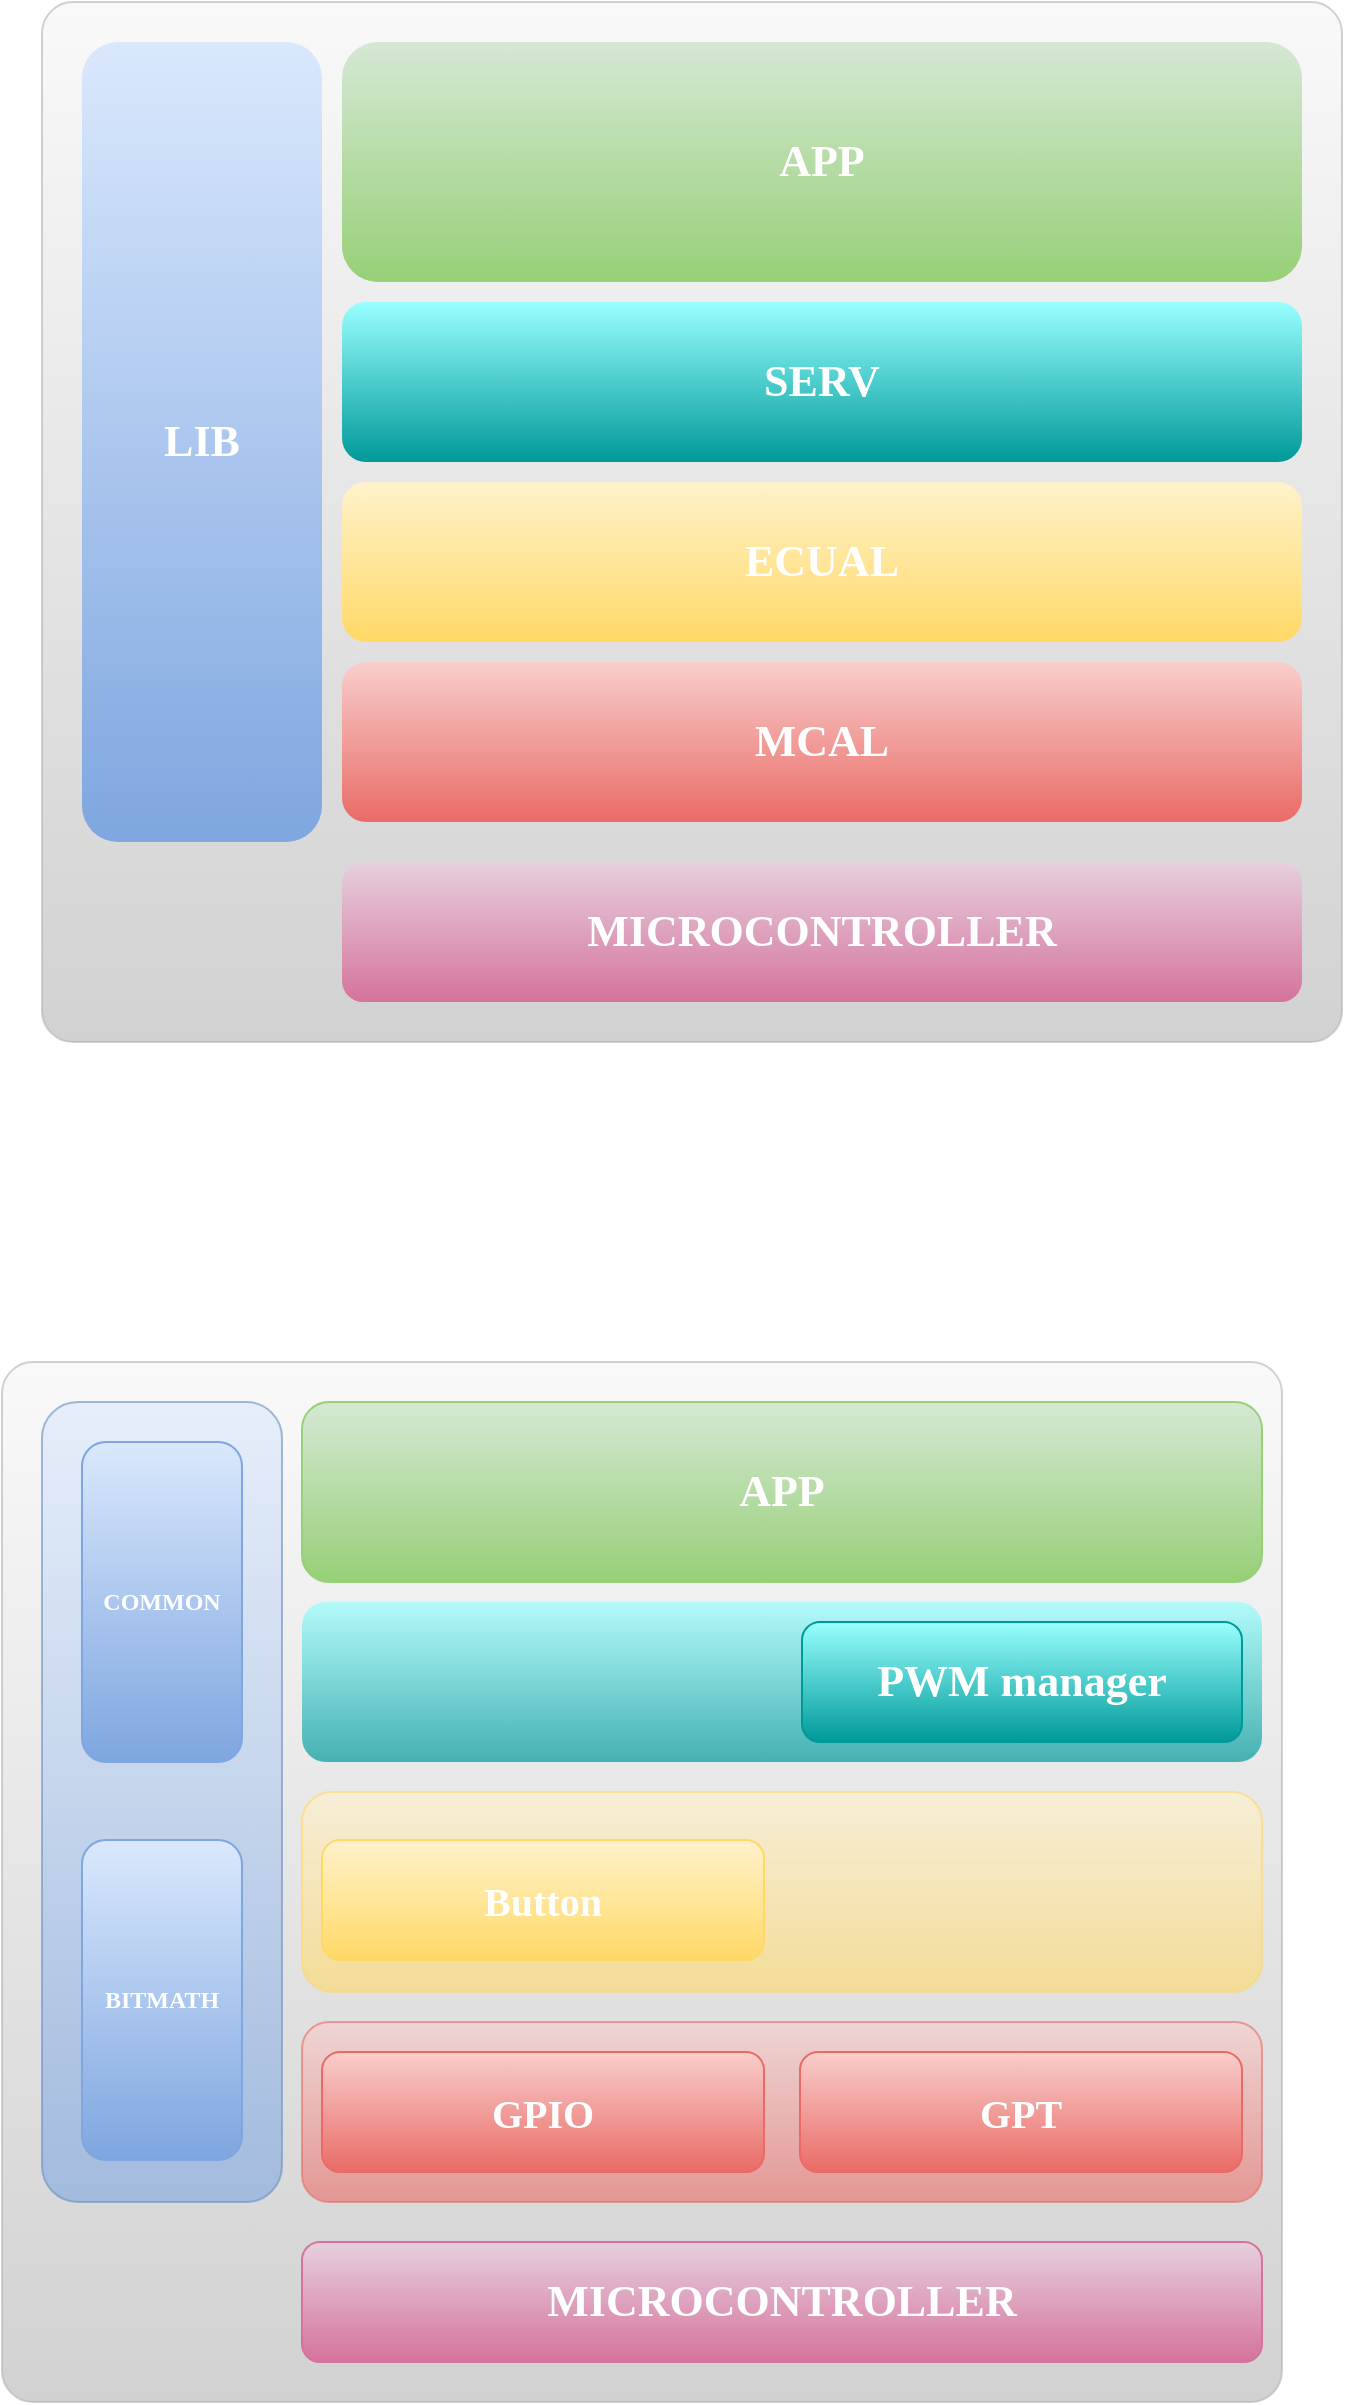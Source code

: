 <mxfile version="21.2.8" type="device">
  <diagram name="Page-1" id="1PqbhJRjo_kHHZn_KNGG">
    <mxGraphModel dx="1036" dy="615" grid="1" gridSize="10" guides="1" tooltips="1" connect="1" arrows="1" fold="1" page="1" pageScale="1" pageWidth="850" pageHeight="1100" math="0" shadow="0">
      <root>
        <mxCell id="0" />
        <mxCell id="1" parent="0" />
        <mxCell id="-fn_32F01CiFZGLoMzf9-8" value="" style="rounded=1;whiteSpace=wrap;html=1;arcSize=3;fontSize=22;fontFamily=Comic Sans MS;fontStyle=1;opacity=60;fillColor=#f5f5f5;gradientColor=#b3b3b3;strokeColor=#B3B3B3;fontColor=#FFFFFF;" parent="1" vertex="1">
          <mxGeometry x="80" y="760" width="640" height="520" as="geometry" />
        </mxCell>
        <mxCell id="-fn_32F01CiFZGLoMzf9-9" value="" style="rounded=1;whiteSpace=wrap;html=1;fontSize=22;fontFamily=Comic Sans MS;fontStyle=1;fillColor=#dae8fc;gradientColor=#7ea6e0;strokeColor=#6c8ebf;fontColor=#FFFFFF;opacity=60;" parent="1" vertex="1">
          <mxGeometry x="100" y="780" width="120" height="400" as="geometry" />
        </mxCell>
        <mxCell id="-fn_32F01CiFZGLoMzf9-10" value="&lt;font style=&quot;font-size: 22px;&quot;&gt;&lt;span style=&quot;font-size: 22px;&quot;&gt;MICROCONTROLLER&lt;/span&gt;&lt;/font&gt;" style="rounded=1;whiteSpace=wrap;html=1;direction=south;fontSize=22;fontFamily=Comic Sans MS;fontStyle=1;fillColor=#e6d0de;gradientColor=#d5739d;strokeColor=#D5739D;gradientDirection=east;fontColor=#FFFFFF;" parent="1" vertex="1">
          <mxGeometry x="230" y="1200" width="480" height="60" as="geometry" />
        </mxCell>
        <mxCell id="-fn_32F01CiFZGLoMzf9-11" value="" style="rounded=1;whiteSpace=wrap;html=1;direction=south;fontSize=22;fontFamily=Comic Sans MS;fontStyle=1;fillColor=#f8cecc;gradientColor=#ea6b66;strokeColor=#EA6B66;gradientDirection=east;fontColor=#FFFFFF;opacity=60;" parent="1" vertex="1">
          <mxGeometry x="230" y="1090" width="480" height="90" as="geometry" />
        </mxCell>
        <mxCell id="-fn_32F01CiFZGLoMzf9-12" value="" style="rounded=1;whiteSpace=wrap;html=1;direction=south;fontSize=22;fontFamily=Comic Sans MS;fontStyle=1;fillColor=#fff2cc;gradientColor=#ffd966;strokeColor=#FFD966;gradientDirection=east;fontColor=#FFFFFF;opacity=60;" parent="1" vertex="1">
          <mxGeometry x="230" y="975" width="480" height="100" as="geometry" />
        </mxCell>
        <mxCell id="-fn_32F01CiFZGLoMzf9-13" value="&lt;font style=&quot;font-size: 22px;&quot;&gt;&lt;span style=&quot;font-size: 22px;&quot;&gt;APP&lt;/span&gt;&lt;/font&gt;" style="rounded=1;whiteSpace=wrap;html=1;direction=south;fontSize=22;fontFamily=Comic Sans MS;fontStyle=1;fillColor=#d5e8d4;gradientColor=#97d077;strokeColor=#97D077;gradientDirection=east;fontColor=#FFFFFF;" parent="1" vertex="1">
          <mxGeometry x="230" y="780" width="480" height="90" as="geometry" />
        </mxCell>
        <mxCell id="-fn_32F01CiFZGLoMzf9-14" value="COMMON" style="rounded=1;whiteSpace=wrap;html=1;direction=south;fillColor=#dae8fc;gradientColor=#7ea6e0;strokeColor=#7EA6E0;gradientDirection=east;fontFamily=Comic Sans MS;fontColor=#FFFFFF;fontStyle=1" parent="1" vertex="1">
          <mxGeometry x="120" y="800" width="80" height="160" as="geometry" />
        </mxCell>
        <mxCell id="-fn_32F01CiFZGLoMzf9-15" value="BITMATH" style="rounded=1;whiteSpace=wrap;html=1;direction=south;fillColor=#dae8fc;gradientColor=#7ea6e0;strokeColor=#7EA6E0;gradientDirection=east;fontFamily=Comic Sans MS;fontColor=#FFFFFF;fontStyle=1" parent="1" vertex="1">
          <mxGeometry x="120" y="999" width="80" height="160" as="geometry" />
        </mxCell>
        <mxCell id="-fn_32F01CiFZGLoMzf9-23" value="&lt;font size=&quot;1&quot; face=&quot;Comic Sans MS&quot; color=&quot;#ffffff&quot;&gt;&lt;b style=&quot;font-size: 20px;&quot;&gt;GPIO&lt;/b&gt;&lt;/font&gt;" style="rounded=1;whiteSpace=wrap;html=1;fillColor=#f8cecc;gradientColor=#ea6b66;strokeColor=#EA6B66;" parent="1" vertex="1">
          <mxGeometry x="240" y="1105" width="221" height="60" as="geometry" />
        </mxCell>
        <mxCell id="eynTA4RFRhb1cRIujfVp-1" value="" style="rounded=1;whiteSpace=wrap;html=1;arcSize=3;fontSize=22;fontFamily=Comic Sans MS;fontStyle=1;opacity=60;fillColor=#f5f5f5;gradientColor=#B3B3B3;strokeColor=#B3B3B3;fontColor=#FFFFFF;" parent="1" vertex="1">
          <mxGeometry x="100" y="80" width="650" height="520" as="geometry" />
        </mxCell>
        <mxCell id="eynTA4RFRhb1cRIujfVp-2" value="&lt;font style=&quot;font-size: 22px;&quot;&gt;&lt;span style=&quot;font-size: 22px;&quot;&gt;LIB&lt;/span&gt;&lt;/font&gt;" style="rounded=1;whiteSpace=wrap;html=1;fontSize=22;fontFamily=Comic Sans MS;fontStyle=1;fillColor=#dae8fc;gradientColor=#7ea6e0;strokeColor=none;fontColor=#FFFFFF;" parent="1" vertex="1">
          <mxGeometry x="120" y="100" width="120" height="400" as="geometry" />
        </mxCell>
        <mxCell id="eynTA4RFRhb1cRIujfVp-3" value="&lt;font style=&quot;font-size: 22px;&quot;&gt;&lt;span style=&quot;font-size: 22px;&quot;&gt;MICROCONTROLLER&lt;/span&gt;&lt;/font&gt;" style="rounded=1;whiteSpace=wrap;html=1;direction=south;fontSize=22;fontFamily=Comic Sans MS;fontStyle=1;fillColor=#e6d0de;gradientColor=#d5739d;strokeColor=none;gradientDirection=east;fontColor=#FFFFFF;" parent="1" vertex="1">
          <mxGeometry x="250" y="510" width="480" height="70" as="geometry" />
        </mxCell>
        <mxCell id="eynTA4RFRhb1cRIujfVp-4" value="&lt;font style=&quot;font-size: 22px;&quot;&gt;&lt;span style=&quot;font-size: 22px;&quot;&gt;MCAL&lt;/span&gt;&lt;/font&gt;" style="rounded=1;whiteSpace=wrap;html=1;direction=south;fontSize=22;fontFamily=Comic Sans MS;fontStyle=1;fillColor=#f8cecc;gradientColor=#ea6b66;strokeColor=none;gradientDirection=east;fontColor=#FFFFFF;" parent="1" vertex="1">
          <mxGeometry x="250" y="410" width="480" height="80" as="geometry" />
        </mxCell>
        <mxCell id="eynTA4RFRhb1cRIujfVp-5" value="&lt;font style=&quot;font-size: 22px;&quot;&gt;&lt;span style=&quot;font-size: 22px;&quot;&gt;SERV&lt;/span&gt;&lt;/font&gt;" style="rounded=1;whiteSpace=wrap;html=1;direction=south;fontSize=22;fontFamily=Comic Sans MS;fontStyle=1;fillColor=#99FFFF;gradientColor=#009999;strokeColor=none;gradientDirection=east;fontColor=#FFFFFF;" parent="1" vertex="1">
          <mxGeometry x="250" y="230" width="480" height="80" as="geometry" />
        </mxCell>
        <mxCell id="eynTA4RFRhb1cRIujfVp-6" value="&lt;font style=&quot;font-size: 22px;&quot;&gt;&lt;span style=&quot;font-size: 22px;&quot;&gt;APP&lt;/span&gt;&lt;/font&gt;" style="rounded=1;whiteSpace=wrap;html=1;direction=south;fontSize=22;fontFamily=Comic Sans MS;fontStyle=1;fillColor=#d5e8d4;gradientColor=#97d077;strokeColor=none;gradientDirection=east;fontColor=#FFFFFF;" parent="1" vertex="1">
          <mxGeometry x="250" y="100" width="480" height="120" as="geometry" />
        </mxCell>
        <mxCell id="eynTA4RFRhb1cRIujfVp-7" value="&lt;font style=&quot;font-size: 22px;&quot;&gt;&lt;span style=&quot;font-size: 22px;&quot;&gt;ECUAL&lt;/span&gt;&lt;/font&gt;" style="rounded=1;whiteSpace=wrap;html=1;direction=south;fontSize=22;fontFamily=Comic Sans MS;fontStyle=1;fillColor=#fff2cc;gradientColor=#ffd966;strokeColor=none;gradientDirection=east;fontColor=#FFFFFF;" parent="1" vertex="1">
          <mxGeometry x="250" y="320" width="480" height="80" as="geometry" />
        </mxCell>
        <mxCell id="eynTA4RFRhb1cRIujfVp-9" value="&lt;font size=&quot;1&quot; face=&quot;Comic Sans MS&quot; color=&quot;#ffffff&quot;&gt;&lt;b style=&quot;font-size: 20px;&quot;&gt;Button&lt;/b&gt;&lt;/font&gt;" style="rounded=1;whiteSpace=wrap;html=1;fillColor=#fff2cc;gradientColor=#ffd966;strokeColor=#FFD966;" parent="1" vertex="1">
          <mxGeometry x="240" y="999" width="221" height="60" as="geometry" />
        </mxCell>
        <mxCell id="eynTA4RFRhb1cRIujfVp-10" value="" style="rounded=1;whiteSpace=wrap;html=1;direction=south;fontSize=22;fontFamily=Comic Sans MS;fontStyle=1;fillColor=#99FFFF;gradientColor=#009999;strokeColor=none;gradientDirection=east;fontColor=#FFFFFF;opacity=70;" parent="1" vertex="1">
          <mxGeometry x="230" y="880" width="480" height="80" as="geometry" />
        </mxCell>
        <mxCell id="eynTA4RFRhb1cRIujfVp-11" value="PWM manager" style="rounded=1;whiteSpace=wrap;html=1;direction=south;fontSize=22;fontFamily=Comic Sans MS;fontStyle=1;fillColor=#99FFFF;gradientColor=#009999;strokeColor=#009999;gradientDirection=east;fontColor=#FFFFFF;" parent="1" vertex="1">
          <mxGeometry x="480" y="890" width="220" height="60" as="geometry" />
        </mxCell>
        <mxCell id="PKfswQjL5JbilZw5dhGH-2" value="&lt;font size=&quot;1&quot; face=&quot;Comic Sans MS&quot; color=&quot;#ffffff&quot;&gt;&lt;b style=&quot;font-size: 20px;&quot;&gt;GPT&lt;/b&gt;&lt;/font&gt;" style="rounded=1;whiteSpace=wrap;html=1;fillColor=#f8cecc;gradientColor=#ea6b66;strokeColor=#EA6B66;" vertex="1" parent="1">
          <mxGeometry x="479" y="1105" width="221" height="60" as="geometry" />
        </mxCell>
      </root>
    </mxGraphModel>
  </diagram>
</mxfile>
